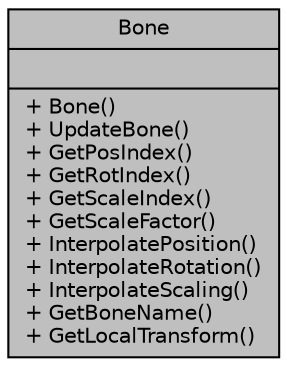 digraph "Bone"
{
 // LATEX_PDF_SIZE
  edge [fontname="Helvetica",fontsize="10",labelfontname="Helvetica",labelfontsize="10"];
  node [fontname="Helvetica",fontsize="10",shape=record];
  Node1 [label="{Bone\n||+ Bone()\l+ UpdateBone()\l+ GetPosIndex()\l+ GetRotIndex()\l+ GetScaleIndex()\l+ GetScaleFactor()\l+ InterpolatePosition()\l+ InterpolateRotation()\l+ InterpolateScaling()\l+ GetBoneName()\l+ GetLocalTransform()\l}",height=0.2,width=0.4,color="black", fillcolor="grey75", style="filled", fontcolor="black",tooltip=" "];
}
